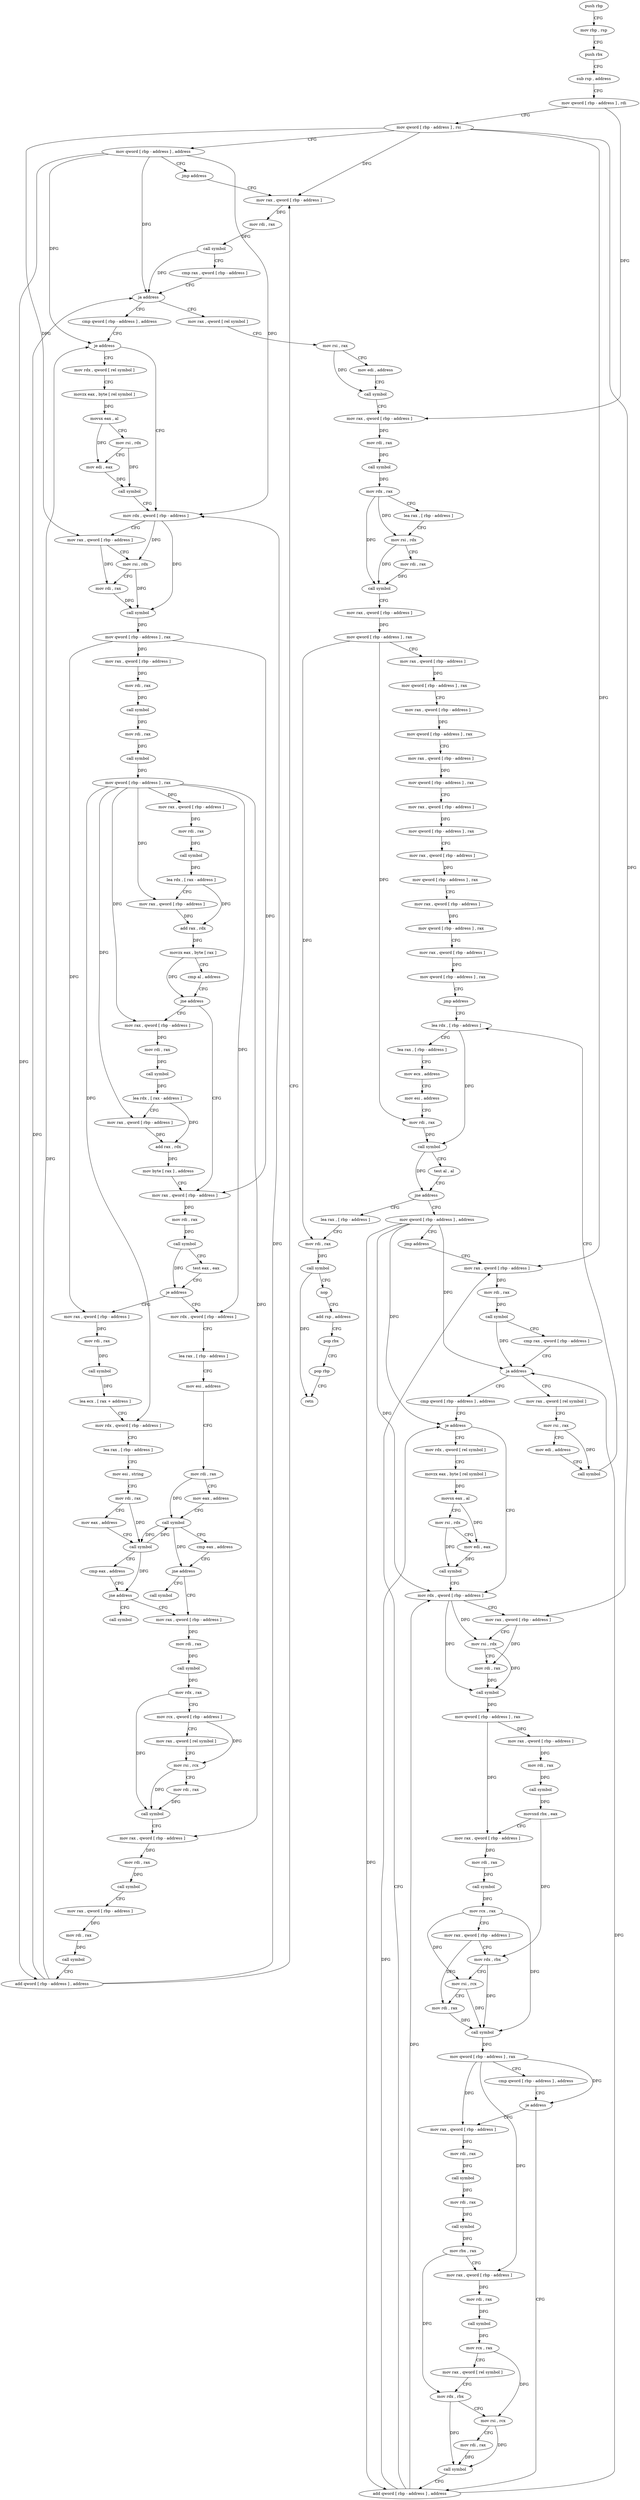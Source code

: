 digraph "func" {
"4220193" [label = "push rbp" ]
"4220194" [label = "mov rbp , rsp" ]
"4220197" [label = "push rbx" ]
"4220198" [label = "sub rsp , address" ]
"4220205" [label = "mov qword [ rbp - address ] , rdi" ]
"4220212" [label = "mov qword [ rbp - address ] , rsi" ]
"4220219" [label = "mov qword [ rbp - address ] , address" ]
"4220227" [label = "jmp address" ]
"4220543" [label = "mov rax , qword [ rbp - address ]" ]
"4220550" [label = "mov rdi , rax" ]
"4220553" [label = "call symbol" ]
"4220558" [label = "cmp rax , qword [ rbp - address ]" ]
"4220562" [label = "ja address" ]
"4220232" [label = "cmp qword [ rbp - address ] , address" ]
"4220568" [label = "mov rax , qword [ rel symbol ]" ]
"4220237" [label = "je address" ]
"4220266" [label = "mov rdx , qword [ rbp - address ]" ]
"4220239" [label = "mov rdx , qword [ rel symbol ]" ]
"4220575" [label = "mov rsi , rax" ]
"4220578" [label = "mov edi , address" ]
"4220583" [label = "call symbol" ]
"4220588" [label = "mov rax , qword [ rbp - address ]" ]
"4220595" [label = "mov rdi , rax" ]
"4220598" [label = "call symbol" ]
"4220603" [label = "mov rdx , rax" ]
"4220606" [label = "lea rax , [ rbp - address ]" ]
"4220613" [label = "mov rsi , rdx" ]
"4220616" [label = "mov rdi , rax" ]
"4220619" [label = "call symbol" ]
"4220624" [label = "mov rax , qword [ rbp - address ]" ]
"4220631" [label = "mov qword [ rbp - address ] , rax" ]
"4220635" [label = "mov rax , qword [ rbp - address ]" ]
"4220642" [label = "mov qword [ rbp - address ] , rax" ]
"4220646" [label = "mov rax , qword [ rbp - address ]" ]
"4220653" [label = "mov qword [ rbp - address ] , rax" ]
"4220657" [label = "mov rax , qword [ rbp - address ]" ]
"4220664" [label = "mov qword [ rbp - address ] , rax" ]
"4220668" [label = "mov rax , qword [ rbp - address ]" ]
"4220675" [label = "mov qword [ rbp - address ] , rax" ]
"4220679" [label = "mov rax , qword [ rbp - address ]" ]
"4220686" [label = "mov qword [ rbp - address ] , rax" ]
"4220690" [label = "mov rax , qword [ rbp - address ]" ]
"4220697" [label = "mov qword [ rbp - address ] , rax" ]
"4220701" [label = "mov rax , qword [ rbp - address ]" ]
"4220708" [label = "mov qword [ rbp - address ] , rax" ]
"4220712" [label = "jmp address" ]
"4220958" [label = "lea rdx , [ rbp - address ]" ]
"4220270" [label = "mov rax , qword [ rbp - address ]" ]
"4220277" [label = "mov rsi , rdx" ]
"4220280" [label = "mov rdi , rax" ]
"4220283" [label = "call symbol" ]
"4220288" [label = "mov qword [ rbp - address ] , rax" ]
"4220292" [label = "mov rax , qword [ rbp - address ]" ]
"4220296" [label = "mov rdi , rax" ]
"4220299" [label = "call symbol" ]
"4220304" [label = "mov rdi , rax" ]
"4220307" [label = "call symbol" ]
"4220312" [label = "mov qword [ rbp - address ] , rax" ]
"4220316" [label = "mov rax , qword [ rbp - address ]" ]
"4220320" [label = "mov rdi , rax" ]
"4220323" [label = "call symbol" ]
"4220328" [label = "lea rdx , [ rax - address ]" ]
"4220332" [label = "mov rax , qword [ rbp - address ]" ]
"4220336" [label = "add rax , rdx" ]
"4220339" [label = "movzx eax , byte [ rax ]" ]
"4220342" [label = "cmp al , address" ]
"4220344" [label = "jne address" ]
"4220372" [label = "mov rax , qword [ rbp - address ]" ]
"4220346" [label = "mov rax , qword [ rbp - address ]" ]
"4220246" [label = "movzx eax , byte [ rel symbol ]" ]
"4220253" [label = "movsx eax , al" ]
"4220256" [label = "mov rsi , rdx" ]
"4220259" [label = "mov edi , eax" ]
"4220261" [label = "call symbol" ]
"4220962" [label = "lea rax , [ rbp - address ]" ]
"4220966" [label = "mov ecx , address" ]
"4220971" [label = "mov esi , address" ]
"4220976" [label = "mov rdi , rax" ]
"4220979" [label = "call symbol" ]
"4220984" [label = "test al , al" ]
"4220986" [label = "jne address" ]
"4220717" [label = "mov qword [ rbp - address ] , address" ]
"4220992" [label = "lea rax , [ rbp - address ]" ]
"4220376" [label = "mov rdi , rax" ]
"4220379" [label = "call symbol" ]
"4220384" [label = "test eax , eax" ]
"4220386" [label = "je address" ]
"4220441" [label = "mov rdx , qword [ rbp - address ]" ]
"4220388" [label = "mov rax , qword [ rbp - address ]" ]
"4220350" [label = "mov rdi , rax" ]
"4220353" [label = "call symbol" ]
"4220358" [label = "lea rdx , [ rax - address ]" ]
"4220362" [label = "mov rax , qword [ rbp - address ]" ]
"4220366" [label = "add rax , rdx" ]
"4220369" [label = "mov byte [ rax ] , address" ]
"4220725" [label = "jmp address" ]
"4220913" [label = "mov rax , qword [ rbp - address ]" ]
"4220996" [label = "mov rdi , rax" ]
"4220999" [label = "call symbol" ]
"4221004" [label = "nop" ]
"4221005" [label = "add rsp , address" ]
"4221012" [label = "pop rbx" ]
"4221013" [label = "pop rbp" ]
"4221014" [label = "retn" ]
"4220445" [label = "lea rax , [ rbp - address ]" ]
"4220449" [label = "mov esi , address" ]
"4220454" [label = "mov rdi , rax" ]
"4220457" [label = "mov eax , address" ]
"4220462" [label = "call symbol" ]
"4220467" [label = "cmp eax , address" ]
"4220470" [label = "jne address" ]
"4220477" [label = "mov rax , qword [ rbp - address ]" ]
"4220472" [label = "call symbol" ]
"4220392" [label = "mov rdi , rax" ]
"4220395" [label = "call symbol" ]
"4220400" [label = "lea ecx , [ rax + address ]" ]
"4220403" [label = "mov rdx , qword [ rbp - address ]" ]
"4220407" [label = "lea rax , [ rbp - address ]" ]
"4220411" [label = "mov esi , string" ]
"4220416" [label = "mov rdi , rax" ]
"4220419" [label = "mov eax , address" ]
"4220424" [label = "call symbol" ]
"4220429" [label = "cmp eax , address" ]
"4220432" [label = "jne address" ]
"4220434" [label = "call symbol" ]
"4220920" [label = "mov rdi , rax" ]
"4220923" [label = "call symbol" ]
"4220928" [label = "cmp rax , qword [ rbp - address ]" ]
"4220932" [label = "ja address" ]
"4220730" [label = "cmp qword [ rbp - address ] , address" ]
"4220938" [label = "mov rax , qword [ rel symbol ]" ]
"4220481" [label = "mov rdi , rax" ]
"4220484" [label = "call symbol" ]
"4220489" [label = "mov rdx , rax" ]
"4220492" [label = "mov rcx , qword [ rbp - address ]" ]
"4220496" [label = "mov rax , qword [ rel symbol ]" ]
"4220503" [label = "mov rsi , rcx" ]
"4220506" [label = "mov rdi , rax" ]
"4220509" [label = "call symbol" ]
"4220514" [label = "mov rax , qword [ rbp - address ]" ]
"4220518" [label = "mov rdi , rax" ]
"4220521" [label = "call symbol" ]
"4220526" [label = "mov rax , qword [ rbp - address ]" ]
"4220530" [label = "mov rdi , rax" ]
"4220533" [label = "call symbol" ]
"4220538" [label = "add qword [ rbp - address ] , address" ]
"4220735" [label = "je address" ]
"4220764" [label = "mov rdx , qword [ rbp - address ]" ]
"4220737" [label = "mov rdx , qword [ rel symbol ]" ]
"4220945" [label = "mov rsi , rax" ]
"4220948" [label = "mov edi , address" ]
"4220953" [label = "call symbol" ]
"4220768" [label = "mov rax , qword [ rbp - address ]" ]
"4220775" [label = "mov rsi , rdx" ]
"4220778" [label = "mov rdi , rax" ]
"4220781" [label = "call symbol" ]
"4220786" [label = "mov qword [ rbp - address ] , rax" ]
"4220790" [label = "mov rax , qword [ rbp - address ]" ]
"4220794" [label = "mov rdi , rax" ]
"4220797" [label = "call symbol" ]
"4220802" [label = "movsxd rbx , eax" ]
"4220805" [label = "mov rax , qword [ rbp - address ]" ]
"4220809" [label = "mov rdi , rax" ]
"4220812" [label = "call symbol" ]
"4220817" [label = "mov rcx , rax" ]
"4220820" [label = "mov rax , qword [ rbp - address ]" ]
"4220824" [label = "mov rdx , rbx" ]
"4220827" [label = "mov rsi , rcx" ]
"4220830" [label = "mov rdi , rax" ]
"4220833" [label = "call symbol" ]
"4220838" [label = "mov qword [ rbp - address ] , rax" ]
"4220842" [label = "cmp qword [ rbp - address ] , address" ]
"4220847" [label = "je address" ]
"4220908" [label = "add qword [ rbp - address ] , address" ]
"4220849" [label = "mov rax , qword [ rbp - address ]" ]
"4220744" [label = "movzx eax , byte [ rel symbol ]" ]
"4220751" [label = "movsx eax , al" ]
"4220754" [label = "mov rsi , rdx" ]
"4220757" [label = "mov edi , eax" ]
"4220759" [label = "call symbol" ]
"4220853" [label = "mov rdi , rax" ]
"4220856" [label = "call symbol" ]
"4220861" [label = "mov rdi , rax" ]
"4220864" [label = "call symbol" ]
"4220869" [label = "mov rbx , rax" ]
"4220872" [label = "mov rax , qword [ rbp - address ]" ]
"4220876" [label = "mov rdi , rax" ]
"4220879" [label = "call symbol" ]
"4220884" [label = "mov rcx , rax" ]
"4220887" [label = "mov rax , qword [ rel symbol ]" ]
"4220894" [label = "mov rdx , rbx" ]
"4220897" [label = "mov rsi , rcx" ]
"4220900" [label = "mov rdi , rax" ]
"4220903" [label = "call symbol" ]
"4220193" -> "4220194" [ label = "CFG" ]
"4220194" -> "4220197" [ label = "CFG" ]
"4220197" -> "4220198" [ label = "CFG" ]
"4220198" -> "4220205" [ label = "CFG" ]
"4220205" -> "4220212" [ label = "CFG" ]
"4220205" -> "4220588" [ label = "DFG" ]
"4220212" -> "4220219" [ label = "CFG" ]
"4220212" -> "4220543" [ label = "DFG" ]
"4220212" -> "4220270" [ label = "DFG" ]
"4220212" -> "4220913" [ label = "DFG" ]
"4220212" -> "4220768" [ label = "DFG" ]
"4220219" -> "4220227" [ label = "CFG" ]
"4220219" -> "4220562" [ label = "DFG" ]
"4220219" -> "4220237" [ label = "DFG" ]
"4220219" -> "4220266" [ label = "DFG" ]
"4220219" -> "4220538" [ label = "DFG" ]
"4220227" -> "4220543" [ label = "CFG" ]
"4220543" -> "4220550" [ label = "DFG" ]
"4220550" -> "4220553" [ label = "DFG" ]
"4220553" -> "4220558" [ label = "CFG" ]
"4220553" -> "4220562" [ label = "DFG" ]
"4220558" -> "4220562" [ label = "CFG" ]
"4220562" -> "4220232" [ label = "CFG" ]
"4220562" -> "4220568" [ label = "CFG" ]
"4220232" -> "4220237" [ label = "CFG" ]
"4220568" -> "4220575" [ label = "CFG" ]
"4220237" -> "4220266" [ label = "CFG" ]
"4220237" -> "4220239" [ label = "CFG" ]
"4220266" -> "4220270" [ label = "CFG" ]
"4220266" -> "4220277" [ label = "DFG" ]
"4220266" -> "4220283" [ label = "DFG" ]
"4220239" -> "4220246" [ label = "CFG" ]
"4220575" -> "4220578" [ label = "CFG" ]
"4220575" -> "4220583" [ label = "DFG" ]
"4220578" -> "4220583" [ label = "CFG" ]
"4220583" -> "4220588" [ label = "CFG" ]
"4220588" -> "4220595" [ label = "DFG" ]
"4220595" -> "4220598" [ label = "DFG" ]
"4220598" -> "4220603" [ label = "DFG" ]
"4220603" -> "4220606" [ label = "CFG" ]
"4220603" -> "4220613" [ label = "DFG" ]
"4220603" -> "4220619" [ label = "DFG" ]
"4220606" -> "4220613" [ label = "CFG" ]
"4220613" -> "4220616" [ label = "CFG" ]
"4220613" -> "4220619" [ label = "DFG" ]
"4220616" -> "4220619" [ label = "DFG" ]
"4220619" -> "4220624" [ label = "CFG" ]
"4220624" -> "4220631" [ label = "DFG" ]
"4220631" -> "4220635" [ label = "CFG" ]
"4220631" -> "4220976" [ label = "DFG" ]
"4220631" -> "4220996" [ label = "DFG" ]
"4220635" -> "4220642" [ label = "DFG" ]
"4220642" -> "4220646" [ label = "CFG" ]
"4220646" -> "4220653" [ label = "DFG" ]
"4220653" -> "4220657" [ label = "CFG" ]
"4220657" -> "4220664" [ label = "DFG" ]
"4220664" -> "4220668" [ label = "CFG" ]
"4220668" -> "4220675" [ label = "DFG" ]
"4220675" -> "4220679" [ label = "CFG" ]
"4220679" -> "4220686" [ label = "DFG" ]
"4220686" -> "4220690" [ label = "CFG" ]
"4220690" -> "4220697" [ label = "DFG" ]
"4220697" -> "4220701" [ label = "CFG" ]
"4220701" -> "4220708" [ label = "DFG" ]
"4220708" -> "4220712" [ label = "CFG" ]
"4220712" -> "4220958" [ label = "CFG" ]
"4220958" -> "4220962" [ label = "CFG" ]
"4220958" -> "4220979" [ label = "DFG" ]
"4220270" -> "4220277" [ label = "CFG" ]
"4220270" -> "4220280" [ label = "DFG" ]
"4220277" -> "4220280" [ label = "CFG" ]
"4220277" -> "4220283" [ label = "DFG" ]
"4220280" -> "4220283" [ label = "DFG" ]
"4220283" -> "4220288" [ label = "DFG" ]
"4220288" -> "4220292" [ label = "DFG" ]
"4220288" -> "4220372" [ label = "DFG" ]
"4220288" -> "4220388" [ label = "DFG" ]
"4220292" -> "4220296" [ label = "DFG" ]
"4220296" -> "4220299" [ label = "DFG" ]
"4220299" -> "4220304" [ label = "DFG" ]
"4220304" -> "4220307" [ label = "DFG" ]
"4220307" -> "4220312" [ label = "DFG" ]
"4220312" -> "4220316" [ label = "DFG" ]
"4220312" -> "4220332" [ label = "DFG" ]
"4220312" -> "4220346" [ label = "DFG" ]
"4220312" -> "4220362" [ label = "DFG" ]
"4220312" -> "4220441" [ label = "DFG" ]
"4220312" -> "4220403" [ label = "DFG" ]
"4220312" -> "4220514" [ label = "DFG" ]
"4220316" -> "4220320" [ label = "DFG" ]
"4220320" -> "4220323" [ label = "DFG" ]
"4220323" -> "4220328" [ label = "DFG" ]
"4220328" -> "4220332" [ label = "CFG" ]
"4220328" -> "4220336" [ label = "DFG" ]
"4220332" -> "4220336" [ label = "DFG" ]
"4220336" -> "4220339" [ label = "DFG" ]
"4220339" -> "4220342" [ label = "CFG" ]
"4220339" -> "4220344" [ label = "DFG" ]
"4220342" -> "4220344" [ label = "CFG" ]
"4220344" -> "4220372" [ label = "CFG" ]
"4220344" -> "4220346" [ label = "CFG" ]
"4220372" -> "4220376" [ label = "DFG" ]
"4220346" -> "4220350" [ label = "DFG" ]
"4220246" -> "4220253" [ label = "DFG" ]
"4220253" -> "4220256" [ label = "CFG" ]
"4220253" -> "4220259" [ label = "DFG" ]
"4220256" -> "4220259" [ label = "CFG" ]
"4220256" -> "4220261" [ label = "DFG" ]
"4220259" -> "4220261" [ label = "DFG" ]
"4220261" -> "4220266" [ label = "CFG" ]
"4220962" -> "4220966" [ label = "CFG" ]
"4220966" -> "4220971" [ label = "CFG" ]
"4220971" -> "4220976" [ label = "CFG" ]
"4220976" -> "4220979" [ label = "DFG" ]
"4220979" -> "4220984" [ label = "CFG" ]
"4220979" -> "4220986" [ label = "DFG" ]
"4220984" -> "4220986" [ label = "CFG" ]
"4220986" -> "4220717" [ label = "CFG" ]
"4220986" -> "4220992" [ label = "CFG" ]
"4220717" -> "4220725" [ label = "CFG" ]
"4220717" -> "4220932" [ label = "DFG" ]
"4220717" -> "4220735" [ label = "DFG" ]
"4220717" -> "4220764" [ label = "DFG" ]
"4220717" -> "4220908" [ label = "DFG" ]
"4220992" -> "4220996" [ label = "CFG" ]
"4220376" -> "4220379" [ label = "DFG" ]
"4220379" -> "4220384" [ label = "CFG" ]
"4220379" -> "4220386" [ label = "DFG" ]
"4220384" -> "4220386" [ label = "CFG" ]
"4220386" -> "4220441" [ label = "CFG" ]
"4220386" -> "4220388" [ label = "CFG" ]
"4220441" -> "4220445" [ label = "CFG" ]
"4220388" -> "4220392" [ label = "DFG" ]
"4220350" -> "4220353" [ label = "DFG" ]
"4220353" -> "4220358" [ label = "DFG" ]
"4220358" -> "4220362" [ label = "CFG" ]
"4220358" -> "4220366" [ label = "DFG" ]
"4220362" -> "4220366" [ label = "DFG" ]
"4220366" -> "4220369" [ label = "DFG" ]
"4220369" -> "4220372" [ label = "CFG" ]
"4220725" -> "4220913" [ label = "CFG" ]
"4220913" -> "4220920" [ label = "DFG" ]
"4220996" -> "4220999" [ label = "DFG" ]
"4220999" -> "4221004" [ label = "CFG" ]
"4220999" -> "4221014" [ label = "DFG" ]
"4221004" -> "4221005" [ label = "CFG" ]
"4221005" -> "4221012" [ label = "CFG" ]
"4221012" -> "4221013" [ label = "CFG" ]
"4221013" -> "4221014" [ label = "CFG" ]
"4220445" -> "4220449" [ label = "CFG" ]
"4220449" -> "4220454" [ label = "CFG" ]
"4220454" -> "4220457" [ label = "CFG" ]
"4220454" -> "4220462" [ label = "DFG" ]
"4220457" -> "4220462" [ label = "CFG" ]
"4220462" -> "4220467" [ label = "CFG" ]
"4220462" -> "4220470" [ label = "DFG" ]
"4220462" -> "4220424" [ label = "DFG" ]
"4220467" -> "4220470" [ label = "CFG" ]
"4220470" -> "4220477" [ label = "CFG" ]
"4220470" -> "4220472" [ label = "CFG" ]
"4220477" -> "4220481" [ label = "DFG" ]
"4220392" -> "4220395" [ label = "DFG" ]
"4220395" -> "4220400" [ label = "DFG" ]
"4220400" -> "4220403" [ label = "CFG" ]
"4220403" -> "4220407" [ label = "CFG" ]
"4220407" -> "4220411" [ label = "CFG" ]
"4220411" -> "4220416" [ label = "CFG" ]
"4220416" -> "4220419" [ label = "CFG" ]
"4220416" -> "4220424" [ label = "DFG" ]
"4220419" -> "4220424" [ label = "CFG" ]
"4220424" -> "4220429" [ label = "CFG" ]
"4220424" -> "4220462" [ label = "DFG" ]
"4220424" -> "4220432" [ label = "DFG" ]
"4220429" -> "4220432" [ label = "CFG" ]
"4220432" -> "4220477" [ label = "CFG" ]
"4220432" -> "4220434" [ label = "CFG" ]
"4220920" -> "4220923" [ label = "DFG" ]
"4220923" -> "4220928" [ label = "CFG" ]
"4220923" -> "4220932" [ label = "DFG" ]
"4220928" -> "4220932" [ label = "CFG" ]
"4220932" -> "4220730" [ label = "CFG" ]
"4220932" -> "4220938" [ label = "CFG" ]
"4220730" -> "4220735" [ label = "CFG" ]
"4220938" -> "4220945" [ label = "CFG" ]
"4220481" -> "4220484" [ label = "DFG" ]
"4220484" -> "4220489" [ label = "DFG" ]
"4220489" -> "4220492" [ label = "CFG" ]
"4220489" -> "4220509" [ label = "DFG" ]
"4220492" -> "4220496" [ label = "CFG" ]
"4220492" -> "4220503" [ label = "DFG" ]
"4220496" -> "4220503" [ label = "CFG" ]
"4220503" -> "4220506" [ label = "CFG" ]
"4220503" -> "4220509" [ label = "DFG" ]
"4220506" -> "4220509" [ label = "DFG" ]
"4220509" -> "4220514" [ label = "CFG" ]
"4220514" -> "4220518" [ label = "DFG" ]
"4220518" -> "4220521" [ label = "DFG" ]
"4220521" -> "4220526" [ label = "CFG" ]
"4220526" -> "4220530" [ label = "DFG" ]
"4220530" -> "4220533" [ label = "DFG" ]
"4220533" -> "4220538" [ label = "CFG" ]
"4220538" -> "4220543" [ label = "CFG" ]
"4220538" -> "4220562" [ label = "DFG" ]
"4220538" -> "4220237" [ label = "DFG" ]
"4220538" -> "4220266" [ label = "DFG" ]
"4220735" -> "4220764" [ label = "CFG" ]
"4220735" -> "4220737" [ label = "CFG" ]
"4220764" -> "4220768" [ label = "CFG" ]
"4220764" -> "4220775" [ label = "DFG" ]
"4220764" -> "4220781" [ label = "DFG" ]
"4220737" -> "4220744" [ label = "CFG" ]
"4220945" -> "4220948" [ label = "CFG" ]
"4220945" -> "4220953" [ label = "DFG" ]
"4220948" -> "4220953" [ label = "CFG" ]
"4220953" -> "4220958" [ label = "CFG" ]
"4220768" -> "4220775" [ label = "CFG" ]
"4220768" -> "4220778" [ label = "DFG" ]
"4220775" -> "4220778" [ label = "CFG" ]
"4220775" -> "4220781" [ label = "DFG" ]
"4220778" -> "4220781" [ label = "DFG" ]
"4220781" -> "4220786" [ label = "DFG" ]
"4220786" -> "4220790" [ label = "DFG" ]
"4220786" -> "4220805" [ label = "DFG" ]
"4220790" -> "4220794" [ label = "DFG" ]
"4220794" -> "4220797" [ label = "DFG" ]
"4220797" -> "4220802" [ label = "DFG" ]
"4220802" -> "4220805" [ label = "CFG" ]
"4220802" -> "4220824" [ label = "DFG" ]
"4220805" -> "4220809" [ label = "DFG" ]
"4220809" -> "4220812" [ label = "DFG" ]
"4220812" -> "4220817" [ label = "DFG" ]
"4220817" -> "4220820" [ label = "CFG" ]
"4220817" -> "4220827" [ label = "DFG" ]
"4220817" -> "4220833" [ label = "DFG" ]
"4220820" -> "4220824" [ label = "CFG" ]
"4220820" -> "4220830" [ label = "DFG" ]
"4220824" -> "4220827" [ label = "CFG" ]
"4220824" -> "4220833" [ label = "DFG" ]
"4220827" -> "4220830" [ label = "CFG" ]
"4220827" -> "4220833" [ label = "DFG" ]
"4220830" -> "4220833" [ label = "DFG" ]
"4220833" -> "4220838" [ label = "DFG" ]
"4220838" -> "4220842" [ label = "CFG" ]
"4220838" -> "4220847" [ label = "DFG" ]
"4220838" -> "4220849" [ label = "DFG" ]
"4220838" -> "4220872" [ label = "DFG" ]
"4220842" -> "4220847" [ label = "CFG" ]
"4220847" -> "4220908" [ label = "CFG" ]
"4220847" -> "4220849" [ label = "CFG" ]
"4220908" -> "4220913" [ label = "CFG" ]
"4220908" -> "4220932" [ label = "DFG" ]
"4220908" -> "4220735" [ label = "DFG" ]
"4220908" -> "4220764" [ label = "DFG" ]
"4220849" -> "4220853" [ label = "DFG" ]
"4220744" -> "4220751" [ label = "DFG" ]
"4220751" -> "4220754" [ label = "CFG" ]
"4220751" -> "4220757" [ label = "DFG" ]
"4220754" -> "4220757" [ label = "CFG" ]
"4220754" -> "4220759" [ label = "DFG" ]
"4220757" -> "4220759" [ label = "DFG" ]
"4220759" -> "4220764" [ label = "CFG" ]
"4220853" -> "4220856" [ label = "DFG" ]
"4220856" -> "4220861" [ label = "DFG" ]
"4220861" -> "4220864" [ label = "DFG" ]
"4220864" -> "4220869" [ label = "DFG" ]
"4220869" -> "4220872" [ label = "CFG" ]
"4220869" -> "4220894" [ label = "DFG" ]
"4220872" -> "4220876" [ label = "DFG" ]
"4220876" -> "4220879" [ label = "DFG" ]
"4220879" -> "4220884" [ label = "DFG" ]
"4220884" -> "4220887" [ label = "CFG" ]
"4220884" -> "4220897" [ label = "DFG" ]
"4220887" -> "4220894" [ label = "CFG" ]
"4220894" -> "4220897" [ label = "CFG" ]
"4220894" -> "4220903" [ label = "DFG" ]
"4220897" -> "4220900" [ label = "CFG" ]
"4220897" -> "4220903" [ label = "DFG" ]
"4220900" -> "4220903" [ label = "DFG" ]
"4220903" -> "4220908" [ label = "CFG" ]
}

